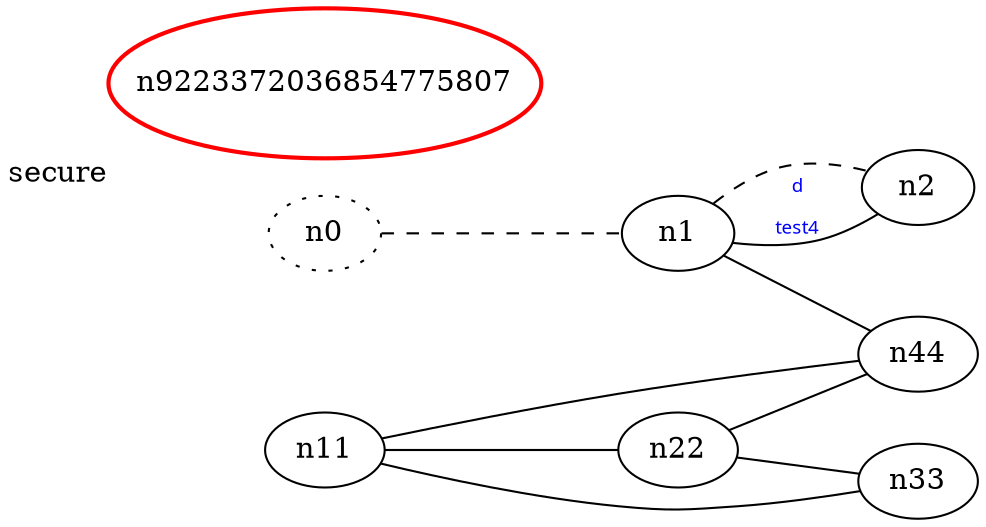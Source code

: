 graph test4 {
	rankdir=LR;
	fontcolor=blue; /* c0; c1; c0 -- c18446744073709551618 */
	n0 [style=dotted, fillcolor="#123456"]; // c2; c1; c2 -- c-1785
	n9223372036854775807 [height=1, width=1, color=red, style=filled];
	n9223372036854775807 [style=bold, xlabel="secure"];
	n0 -- n1 -- n2[style=dashed];
	n1 -- n2 [fontname="comic sans", label="d\n\l\G", fontcolor=blue, fontsize=9];
	n11 -- n22;
	n11 -- n33;
	n11 -- n44;
	n22 -- n33;
	n22 -- n44;
	n1 -- n44;
}

